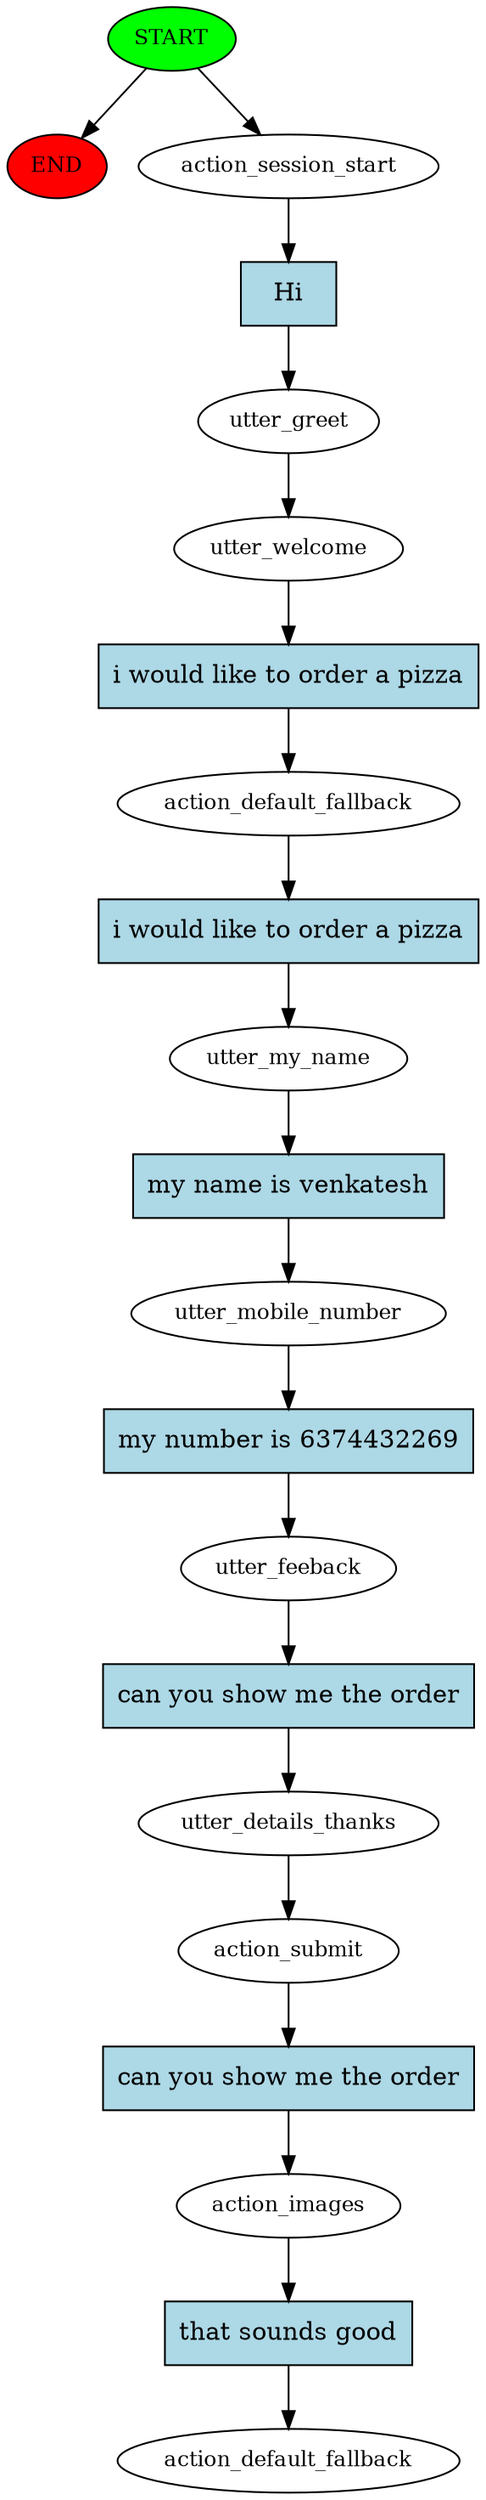 digraph  {
0 [class="start active", fillcolor=green, fontsize=12, label=START, style=filled];
"-1" [class=end, fillcolor=red, fontsize=12, label=END, style=filled];
1 [class=active, fontsize=12, label=action_session_start];
2 [class=active, fontsize=12, label=utter_greet];
3 [class=active, fontsize=12, label=utter_welcome];
4 [class=active, fontsize=12, label=action_default_fallback];
5 [class=active, fontsize=12, label=utter_my_name];
6 [class=active, fontsize=12, label=utter_mobile_number];
7 [class=active, fontsize=12, label=utter_feeback];
8 [class=active, fontsize=12, label=utter_details_thanks];
9 [class=active, fontsize=12, label=action_submit];
10 [class=active, fontsize=12, label=action_images];
11 [class="dashed active", fontsize=12, label=action_default_fallback];
12 [class="intent active", fillcolor=lightblue, label=Hi, shape=rect, style=filled];
13 [class="intent active", fillcolor=lightblue, label="i would like to order a pizza", shape=rect, style=filled];
14 [class="intent active", fillcolor=lightblue, label="i would like to order a pizza", shape=rect, style=filled];
15 [class="intent active", fillcolor=lightblue, label="my name is venkatesh", shape=rect, style=filled];
16 [class="intent active", fillcolor=lightblue, label="my number is 6374432269", shape=rect, style=filled];
17 [class="intent active", fillcolor=lightblue, label="can you show me the order", shape=rect, style=filled];
18 [class="intent active", fillcolor=lightblue, label="can you show me the order", shape=rect, style=filled];
19 [class="intent active", fillcolor=lightblue, label="that sounds good", shape=rect, style=filled];
0 -> "-1"  [class="", key=NONE, label=""];
0 -> 1  [class=active, key=NONE, label=""];
1 -> 12  [class=active, key=0];
2 -> 3  [class=active, key=NONE, label=""];
3 -> 13  [class=active, key=0];
4 -> 14  [class=active, key=0];
5 -> 15  [class=active, key=0];
6 -> 16  [class=active, key=0];
7 -> 17  [class=active, key=0];
8 -> 9  [class=active, key=NONE, label=""];
9 -> 18  [class=active, key=0];
10 -> 19  [class=active, key=0];
12 -> 2  [class=active, key=0];
13 -> 4  [class=active, key=0];
14 -> 5  [class=active, key=0];
15 -> 6  [class=active, key=0];
16 -> 7  [class=active, key=0];
17 -> 8  [class=active, key=0];
18 -> 10  [class=active, key=0];
19 -> 11  [class=active, key=0];
}
